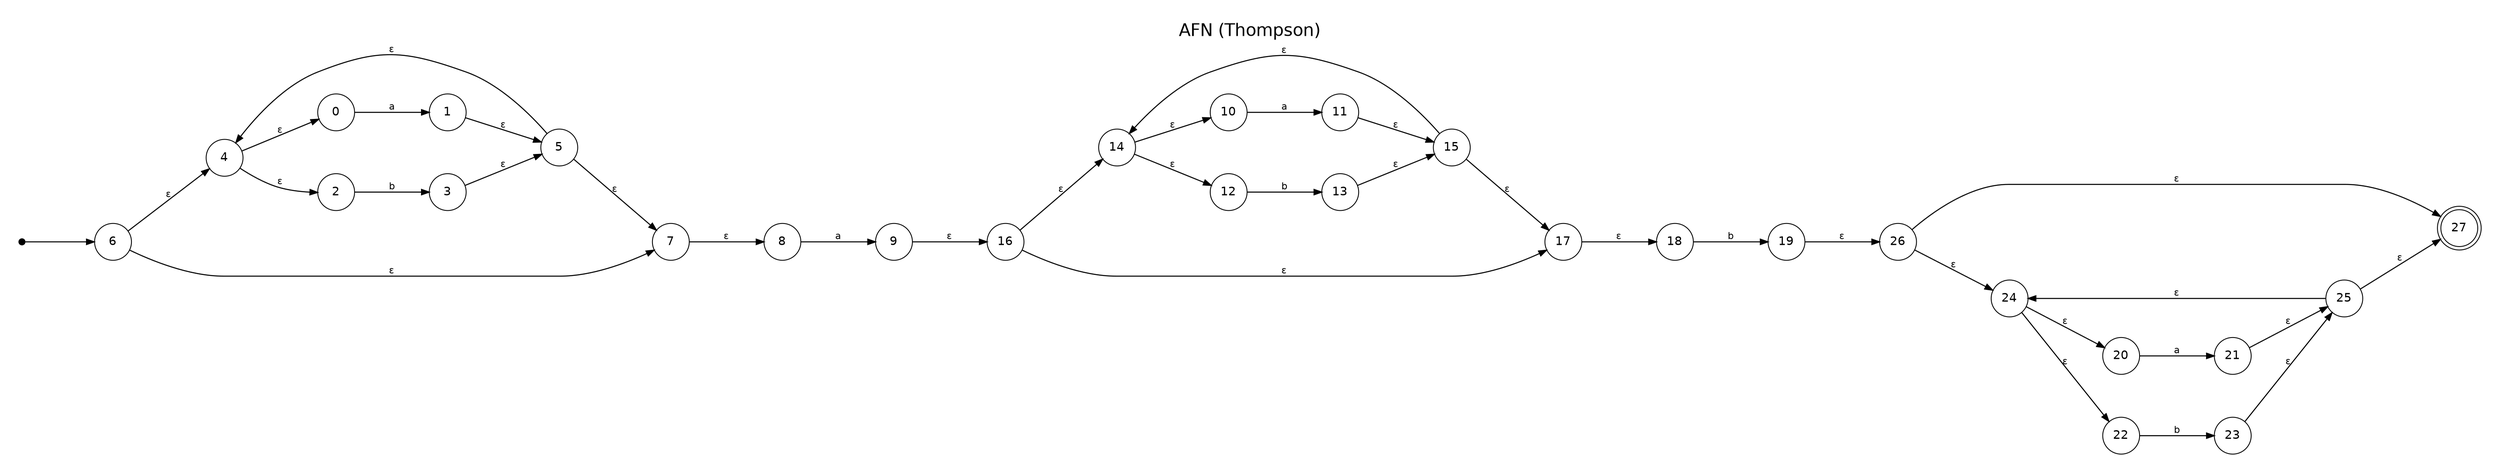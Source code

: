 digraph NFA {
  rankdir=LR; layout=dot; splines=true; overlap=false; concentrate=true; outputorder=edgesfirst; nodesep=0.7; ranksep=1.1; margin=0.25;
  labelloc="t"; label="AFN (Thompson)"; fontsize=20; fontname="Helvetica";
  node [shape=circle, width=0.6, height=0.6, fontname="Helvetica"];
  edge [fontname="Helvetica", fontsize=11, arrowsize=0.9, penwidth=1.2, labeldistance=1.6];
  __start [shape=point, width=0.1, label=""];
  __start -> 6;
  27 [shape=doublecircle];
  0 -> 1 [label="a"];
  1 -> 5 [label="ε"];
  2 -> 3 [label="b"];
  3 -> 5 [label="ε"];
  4 -> 0 [label="ε"];
  4 -> 2 [label="ε"];
  5 -> 4 [label="ε"];
  5 -> 7 [label="ε"];
  6 -> 4 [label="ε"];
  6 -> 7 [label="ε"];
  7 -> 8 [label="ε"];
  8 -> 9 [label="a"];
  9 -> 16 [label="ε"];
  10 -> 11 [label="a"];
  11 -> 15 [label="ε"];
  12 -> 13 [label="b"];
  13 -> 15 [label="ε"];
  14 -> 10 [label="ε"];
  14 -> 12 [label="ε"];
  15 -> 17 [label="ε"];
  15 -> 14 [label="ε"];
  16 -> 17 [label="ε"];
  16 -> 14 [label="ε"];
  17 -> 18 [label="ε"];
  18 -> 19 [label="b"];
  19 -> 26 [label="ε"];
  20 -> 21 [label="a"];
  21 -> 25 [label="ε"];
  22 -> 23 [label="b"];
  23 -> 25 [label="ε"];
  24 -> 20 [label="ε"];
  24 -> 22 [label="ε"];
  25 -> 24 [label="ε"];
  25 -> 27 [label="ε"];
  26 -> 24 [label="ε"];
  26 -> 27 [label="ε"];
}